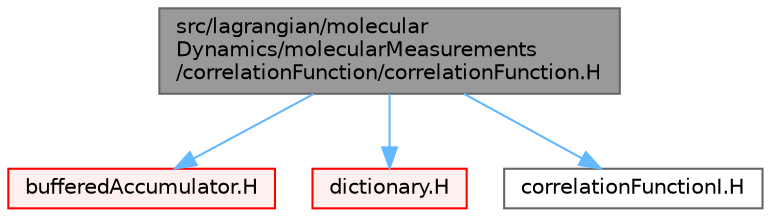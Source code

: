 digraph "src/lagrangian/molecularDynamics/molecularMeasurements/correlationFunction/correlationFunction.H"
{
 // LATEX_PDF_SIZE
  bgcolor="transparent";
  edge [fontname=Helvetica,fontsize=10,labelfontname=Helvetica,labelfontsize=10];
  node [fontname=Helvetica,fontsize=10,shape=box,height=0.2,width=0.4];
  Node1 [id="Node000001",label="src/lagrangian/molecular\lDynamics/molecularMeasurements\l/correlationFunction/correlationFunction.H",height=0.2,width=0.4,color="gray40", fillcolor="grey60", style="filled", fontcolor="black",tooltip=" "];
  Node1 -> Node2 [id="edge1_Node000001_Node000002",color="steelblue1",style="solid",tooltip=" "];
  Node2 [id="Node000002",label="bufferedAccumulator.H",height=0.2,width=0.4,color="red", fillcolor="#FFF0F0", style="filled",URL="$bufferedAccumulator_8H.html",tooltip=" "];
  Node1 -> Node162 [id="edge2_Node000001_Node000162",color="steelblue1",style="solid",tooltip=" "];
  Node162 [id="Node000162",label="dictionary.H",height=0.2,width=0.4,color="red", fillcolor="#FFF0F0", style="filled",URL="$dictionary_8H.html",tooltip=" "];
  Node1 -> Node175 [id="edge3_Node000001_Node000175",color="steelblue1",style="solid",tooltip=" "];
  Node175 [id="Node000175",label="correlationFunctionI.H",height=0.2,width=0.4,color="grey40", fillcolor="white", style="filled",URL="$correlationFunctionI_8H.html",tooltip=" "];
}
